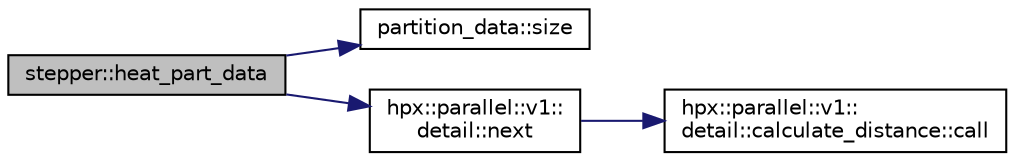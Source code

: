 digraph "stepper::heat_part_data"
{
  edge [fontname="Helvetica",fontsize="10",labelfontname="Helvetica",labelfontsize="10"];
  node [fontname="Helvetica",fontsize="10",shape=record];
  rankdir="LR";
  Node530 [label="stepper::heat_part_data",height=0.2,width=0.4,color="black", fillcolor="grey75", style="filled", fontcolor="black"];
  Node530 -> Node531 [color="midnightblue",fontsize="10",style="solid",fontname="Helvetica"];
  Node531 [label="partition_data::size",height=0.2,width=0.4,color="black", fillcolor="white", style="filled",URL="$da/d97/structpartition__data.html#a4fba3ef8b0d3058a6d6b37718202b9ab"];
  Node530 -> Node532 [color="midnightblue",fontsize="10",style="solid",fontname="Helvetica"];
  Node532 [label="hpx::parallel::v1::\ldetail::next",height=0.2,width=0.4,color="black", fillcolor="white", style="filled",URL="$d2/ddd/namespacehpx_1_1parallel_1_1v1_1_1detail.html#a0a6696d8c17a32b8ebfaa496b9ab3332"];
  Node532 -> Node533 [color="midnightblue",fontsize="10",style="solid",fontname="Helvetica"];
  Node533 [label="hpx::parallel::v1::\ldetail::calculate_distance::call",height=0.2,width=0.4,color="black", fillcolor="white", style="filled",URL="$db/dfa/structhpx_1_1parallel_1_1v1_1_1detail_1_1calculate__distance.html#a950a6627830a7d019ac0e734b0a447bf"];
}
